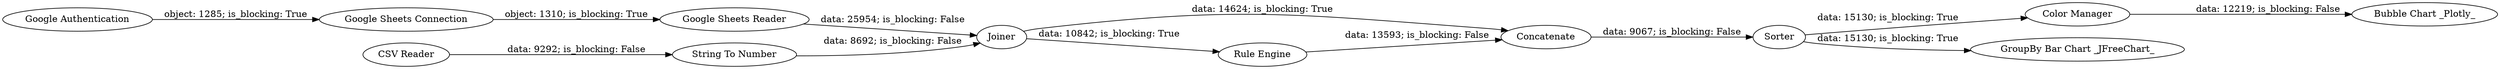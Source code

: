digraph {
	"-4097919137888171549_5" [label="Google Authentication"]
	"-4097919137888171549_7" [label="Google Sheets Reader"]
	"-4097919137888171549_17" [label="Bubble Chart _Plotly_"]
	"-4097919137888171549_1" [label="CSV Reader"]
	"-4097919137888171549_18" [label="Color Manager"]
	"-4097919137888171549_8" [label=Joiner]
	"-4097919137888171549_13" [label="GroupBy Bar Chart _JFreeChart_"]
	"-4097919137888171549_12" [label=Concatenate]
	"-4097919137888171549_14" [label=Sorter]
	"-4097919137888171549_11" [label="Rule Engine"]
	"-4097919137888171549_6" [label="Google Sheets Connection"]
	"-4097919137888171549_2" [label="String To Number"]
	"-4097919137888171549_8" -> "-4097919137888171549_12" [label="data: 14624; is_blocking: True"]
	"-4097919137888171549_1" -> "-4097919137888171549_2" [label="data: 9292; is_blocking: False"]
	"-4097919137888171549_12" -> "-4097919137888171549_14" [label="data: 9067; is_blocking: False"]
	"-4097919137888171549_6" -> "-4097919137888171549_7" [label="object: 1310; is_blocking: True"]
	"-4097919137888171549_18" -> "-4097919137888171549_17" [label="data: 12219; is_blocking: False"]
	"-4097919137888171549_2" -> "-4097919137888171549_8" [label="data: 8692; is_blocking: False"]
	"-4097919137888171549_7" -> "-4097919137888171549_8" [label="data: 25954; is_blocking: False"]
	"-4097919137888171549_14" -> "-4097919137888171549_18" [label="data: 15130; is_blocking: True"]
	"-4097919137888171549_14" -> "-4097919137888171549_13" [label="data: 15130; is_blocking: True"]
	"-4097919137888171549_11" -> "-4097919137888171549_12" [label="data: 13593; is_blocking: False"]
	"-4097919137888171549_8" -> "-4097919137888171549_11" [label="data: 10842; is_blocking: True"]
	"-4097919137888171549_5" -> "-4097919137888171549_6" [label="object: 1285; is_blocking: True"]
	rankdir=LR
}
